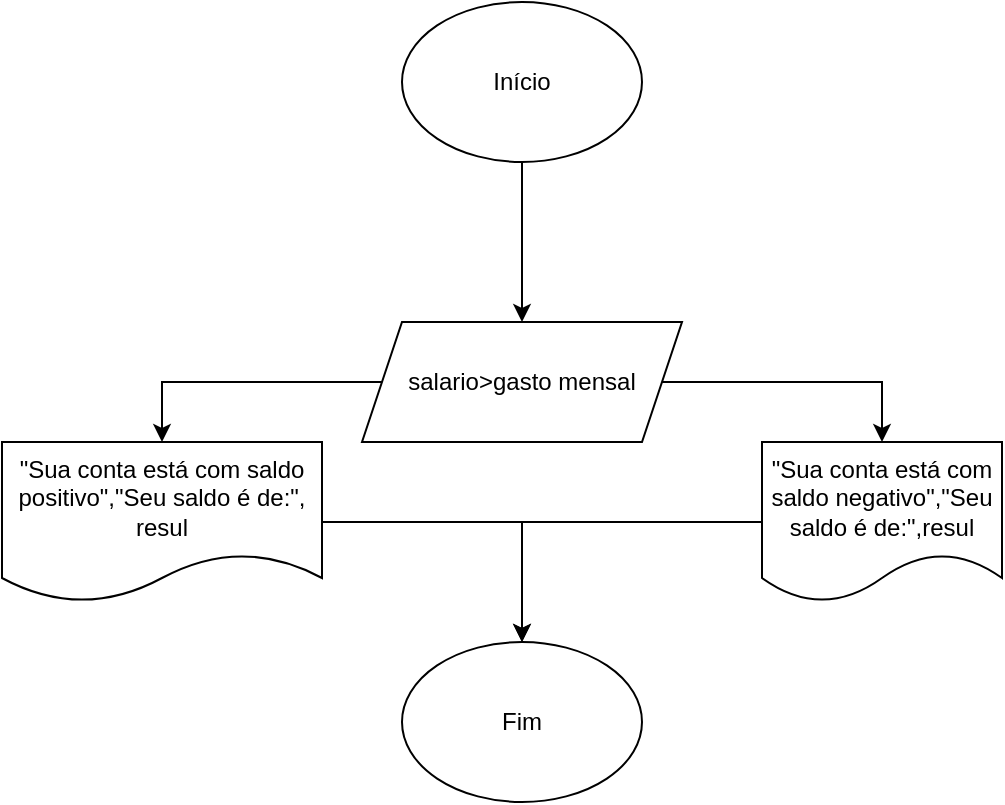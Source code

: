 <mxfile version="21.3.2" type="onedrive">
  <diagram name="Página-1" id="oYHDtPhCiddaFadUpBk9">
    <mxGraphModel grid="1" page="1" gridSize="10" guides="1" tooltips="1" connect="1" arrows="1" fold="1" pageScale="1" pageWidth="827" pageHeight="1169" math="0" shadow="0">
      <root>
        <mxCell id="0" />
        <mxCell id="1" parent="0" />
        <mxCell id="YSRFyqcoKSjsWxvncOWg-3" style="edgeStyle=orthogonalEdgeStyle;rounded=0;orthogonalLoop=1;jettySize=auto;html=1;entryX=0.5;entryY=0;entryDx=0;entryDy=0;" edge="1" parent="1" source="YSRFyqcoKSjsWxvncOWg-1" target="YSRFyqcoKSjsWxvncOWg-2">
          <mxGeometry relative="1" as="geometry" />
        </mxCell>
        <mxCell id="YSRFyqcoKSjsWxvncOWg-1" value="Início" style="ellipse;whiteSpace=wrap;html=1;" vertex="1" parent="1">
          <mxGeometry x="340" y="600" width="120" height="80" as="geometry" />
        </mxCell>
        <mxCell id="YSRFyqcoKSjsWxvncOWg-6" style="edgeStyle=orthogonalEdgeStyle;rounded=0;orthogonalLoop=1;jettySize=auto;html=1;entryX=0.5;entryY=0;entryDx=0;entryDy=0;" edge="1" parent="1" source="YSRFyqcoKSjsWxvncOWg-2" target="YSRFyqcoKSjsWxvncOWg-4">
          <mxGeometry relative="1" as="geometry" />
        </mxCell>
        <mxCell id="YSRFyqcoKSjsWxvncOWg-7" style="edgeStyle=orthogonalEdgeStyle;rounded=0;orthogonalLoop=1;jettySize=auto;html=1;entryX=0.5;entryY=0;entryDx=0;entryDy=0;" edge="1" parent="1" source="YSRFyqcoKSjsWxvncOWg-2" target="YSRFyqcoKSjsWxvncOWg-5">
          <mxGeometry relative="1" as="geometry" />
        </mxCell>
        <mxCell id="YSRFyqcoKSjsWxvncOWg-2" value="salario&amp;gt;gasto mensal" style="shape=parallelogram;perimeter=parallelogramPerimeter;whiteSpace=wrap;html=1;fixedSize=1;" vertex="1" parent="1">
          <mxGeometry x="320" y="760" width="160" height="60" as="geometry" />
        </mxCell>
        <mxCell id="YSRFyqcoKSjsWxvncOWg-9" style="edgeStyle=orthogonalEdgeStyle;rounded=0;orthogonalLoop=1;jettySize=auto;html=1;entryX=0.5;entryY=0;entryDx=0;entryDy=0;" edge="1" parent="1" source="YSRFyqcoKSjsWxvncOWg-4" target="YSRFyqcoKSjsWxvncOWg-8">
          <mxGeometry relative="1" as="geometry" />
        </mxCell>
        <mxCell id="YSRFyqcoKSjsWxvncOWg-4" value="&quot;Sua conta está com saldo positivo&quot;,&quot;Seu saldo é de:&quot;, resul" style="shape=document;whiteSpace=wrap;html=1;boundedLbl=1;" vertex="1" parent="1">
          <mxGeometry x="140" y="820" width="160" height="80" as="geometry" />
        </mxCell>
        <mxCell id="YSRFyqcoKSjsWxvncOWg-10" style="edgeStyle=orthogonalEdgeStyle;rounded=0;orthogonalLoop=1;jettySize=auto;html=1;entryX=0.5;entryY=0;entryDx=0;entryDy=0;" edge="1" parent="1" source="YSRFyqcoKSjsWxvncOWg-5" target="YSRFyqcoKSjsWxvncOWg-8">
          <mxGeometry relative="1" as="geometry" />
        </mxCell>
        <mxCell id="YSRFyqcoKSjsWxvncOWg-5" value="&quot;Sua conta está com saldo negativo&quot;,&quot;Seu saldo é de:&quot;,resul" style="shape=document;whiteSpace=wrap;html=1;boundedLbl=1;" vertex="1" parent="1">
          <mxGeometry x="520" y="820" width="120" height="80" as="geometry" />
        </mxCell>
        <mxCell id="YSRFyqcoKSjsWxvncOWg-8" value="Fim" style="ellipse;whiteSpace=wrap;html=1;" vertex="1" parent="1">
          <mxGeometry x="340" y="920" width="120" height="80" as="geometry" />
        </mxCell>
      </root>
    </mxGraphModel>
  </diagram>
</mxfile>
